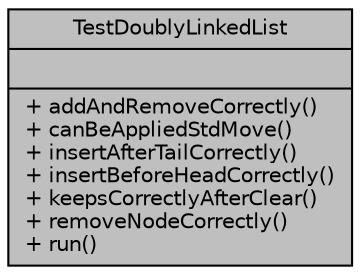 digraph "TestDoublyLinkedList"
{
  edge [fontname="Helvetica",fontsize="10",labelfontname="Helvetica",labelfontsize="10"];
  node [fontname="Helvetica",fontsize="10",shape=record];
  Node880 [label="{TestDoublyLinkedList\n||+ addAndRemoveCorrectly()\l+ canBeAppliedStdMove()\l+ insertAfterTailCorrectly()\l+ insertBeforeHeadCorrectly()\l+ keepsCorrectlyAfterClear()\l+ removeNodeCorrectly()\l+ run()\l}",height=0.2,width=0.4,color="black", fillcolor="grey75", style="filled", fontcolor="black"];
}
